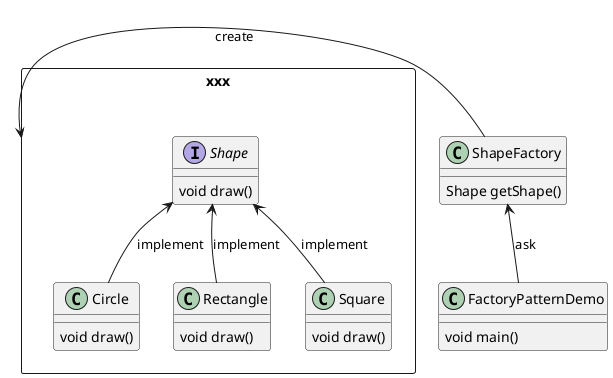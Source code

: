 @startuml Factory Pattern

package xxx <<rectangle>> {
  interface Shape {
    void draw()
  }

  Shape <-- Circle : implement

  class Circle {
    void draw()
  }

  Shape <-- Rectangle : implement
  class Rectangle {
    void draw()
  }

  Shape <-- Square : implement
  class Square {
    void draw()
  }
}

xxx <- ShapeFactory : create
class ShapeFactory {
    Shape getShape()
}

ShapeFactory <-- FactoryPatternDemo: ask
class FactoryPatternDemo {
  void main()
}

@enduml